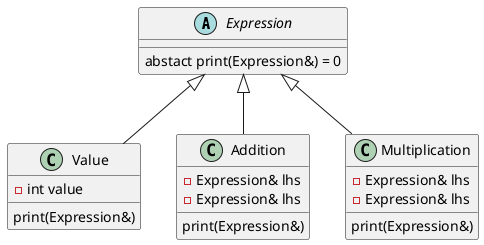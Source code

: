 @startuml

abstract class Expression {
abstact print(Expression&) = 0
}
class Value {
-int value
print(Expression&)
}
class Addition {
-Expression& lhs
-Expression& lhs
print(Expression&)
}
class Multiplication{
-Expression& lhs
-Expression& lhs
print(Expression&)
}

Expression <|-- Value
Expression <|-- Addition
Expression <|-- Multiplication
	
@enduml
